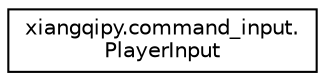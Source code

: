 digraph "Graphical Class Hierarchy"
{
 // LATEX_PDF_SIZE
  edge [fontname="Helvetica",fontsize="10",labelfontname="Helvetica",labelfontsize="10"];
  node [fontname="Helvetica",fontsize="10",shape=record];
  rankdir="LR";
  Node0 [label="xiangqipy.command_input.\lPlayerInput",height=0.2,width=0.4,color="black", fillcolor="white", style="filled",URL="$classxiangqipy_1_1command__input_1_1PlayerInput.html",tooltip="Container for info collected from command line for specific player."];
}
